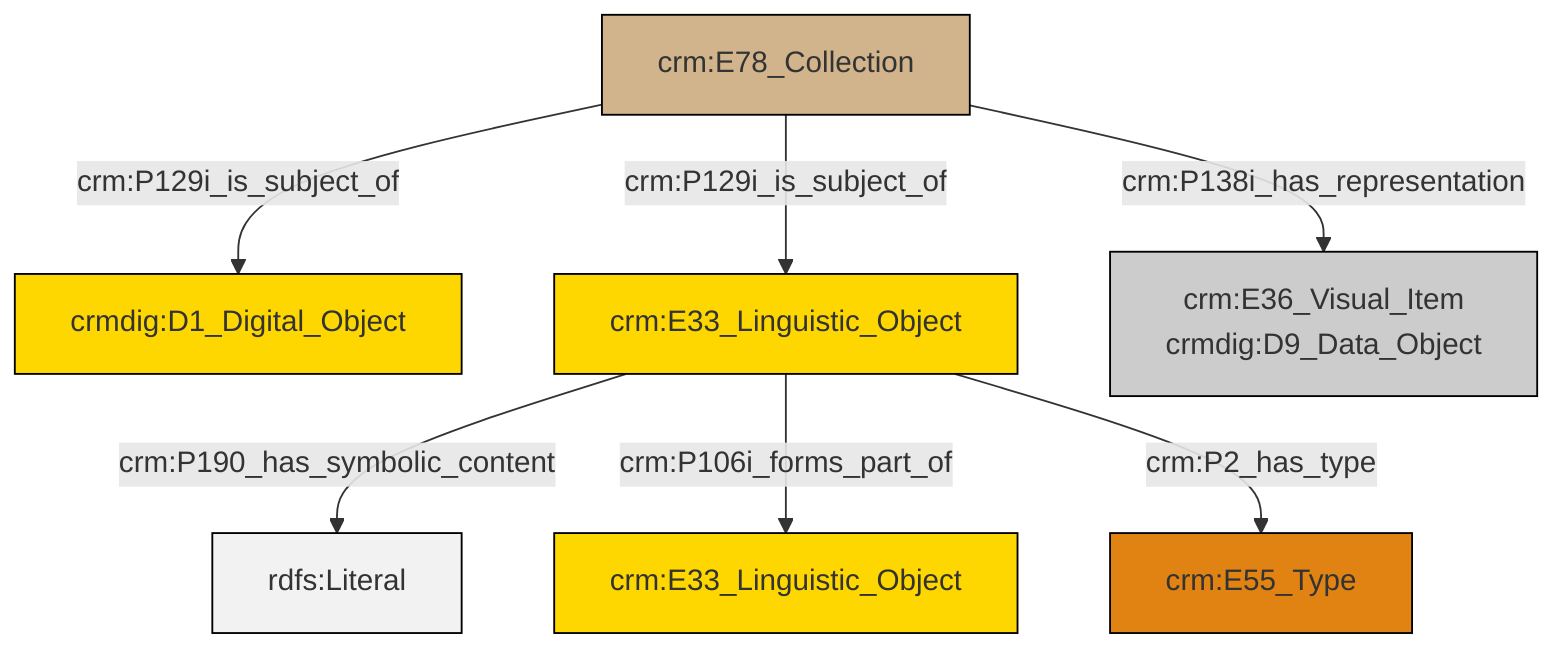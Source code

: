 graph TD
classDef Literal fill:#f2f2f2,stroke:#000000;
classDef CRM_Entity fill:#FFFFFF,stroke:#000000;
classDef Temporal_Entity fill:#00C9E6, stroke:#000000;
classDef Type fill:#E18312, stroke:#000000;
classDef Time-Span fill:#2C9C91, stroke:#000000;
classDef Appellation fill:#FFEB7F, stroke:#000000;
classDef Place fill:#008836, stroke:#000000;
classDef Persistent_Item fill:#B266B2, stroke:#000000;
classDef Conceptual_Object fill:#FFD700, stroke:#000000;
classDef Physical_Thing fill:#D2B48C, stroke:#000000;
classDef Actor fill:#f58aad, stroke:#000000;
classDef PC_Classes fill:#4ce600, stroke:#000000;
classDef Multi fill:#cccccc,stroke:#000000;

4["crm:E33_Linguistic_Object"]:::Conceptual_Object -->|crm:P190_has_symbolic_content| 5[rdfs:Literal]:::Literal
7["crm:E78_Collection"]:::Physical_Thing -->|crm:P129i_is_subject_of| 0["crmdig:D1_Digital_Object"]:::Conceptual_Object
4["crm:E33_Linguistic_Object"]:::Conceptual_Object -->|crm:P106i_forms_part_of| 2["crm:E33_Linguistic_Object"]:::Conceptual_Object
4["crm:E33_Linguistic_Object"]:::Conceptual_Object -->|crm:P2_has_type| 11["crm:E55_Type"]:::Type
7["crm:E78_Collection"]:::Physical_Thing -->|crm:P138i_has_representation| 9["crm:E36_Visual_Item<br>crmdig:D9_Data_Object"]:::Multi
7["crm:E78_Collection"]:::Physical_Thing -->|crm:P129i_is_subject_of| 4["crm:E33_Linguistic_Object"]:::Conceptual_Object